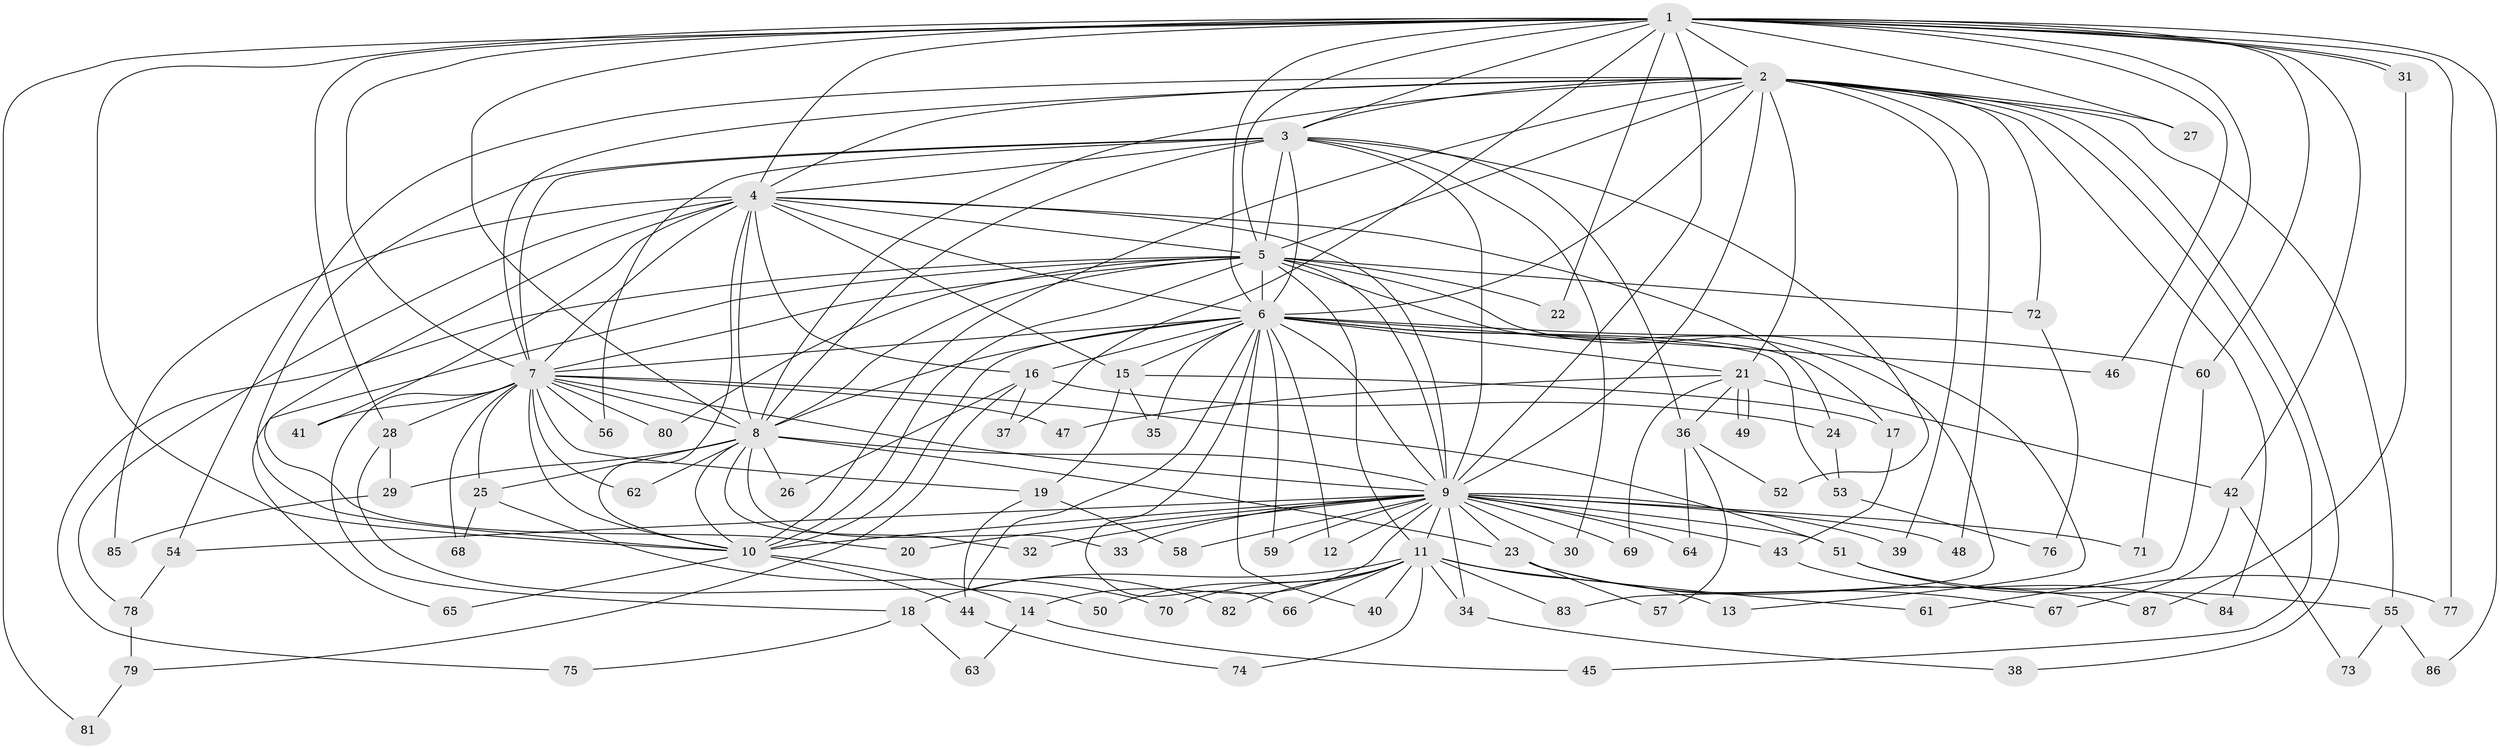 // Generated by graph-tools (version 1.1) at 2025/43/03/09/25 04:43:13]
// undirected, 87 vertices, 199 edges
graph export_dot {
graph [start="1"]
  node [color=gray90,style=filled];
  1;
  2;
  3;
  4;
  5;
  6;
  7;
  8;
  9;
  10;
  11;
  12;
  13;
  14;
  15;
  16;
  17;
  18;
  19;
  20;
  21;
  22;
  23;
  24;
  25;
  26;
  27;
  28;
  29;
  30;
  31;
  32;
  33;
  34;
  35;
  36;
  37;
  38;
  39;
  40;
  41;
  42;
  43;
  44;
  45;
  46;
  47;
  48;
  49;
  50;
  51;
  52;
  53;
  54;
  55;
  56;
  57;
  58;
  59;
  60;
  61;
  62;
  63;
  64;
  65;
  66;
  67;
  68;
  69;
  70;
  71;
  72;
  73;
  74;
  75;
  76;
  77;
  78;
  79;
  80;
  81;
  82;
  83;
  84;
  85;
  86;
  87;
  1 -- 2;
  1 -- 3;
  1 -- 4;
  1 -- 5;
  1 -- 6;
  1 -- 7;
  1 -- 8;
  1 -- 9;
  1 -- 10;
  1 -- 22;
  1 -- 27;
  1 -- 28;
  1 -- 31;
  1 -- 31;
  1 -- 37;
  1 -- 42;
  1 -- 46;
  1 -- 60;
  1 -- 71;
  1 -- 77;
  1 -- 81;
  1 -- 86;
  2 -- 3;
  2 -- 4;
  2 -- 5;
  2 -- 6;
  2 -- 7;
  2 -- 8;
  2 -- 9;
  2 -- 10;
  2 -- 21;
  2 -- 27;
  2 -- 38;
  2 -- 39;
  2 -- 45;
  2 -- 48;
  2 -- 54;
  2 -- 55;
  2 -- 72;
  2 -- 84;
  3 -- 4;
  3 -- 5;
  3 -- 6;
  3 -- 7;
  3 -- 8;
  3 -- 9;
  3 -- 10;
  3 -- 30;
  3 -- 36;
  3 -- 52;
  3 -- 56;
  4 -- 5;
  4 -- 6;
  4 -- 7;
  4 -- 8;
  4 -- 9;
  4 -- 10;
  4 -- 15;
  4 -- 16;
  4 -- 20;
  4 -- 24;
  4 -- 41;
  4 -- 78;
  4 -- 85;
  5 -- 6;
  5 -- 7;
  5 -- 8;
  5 -- 9;
  5 -- 10;
  5 -- 11;
  5 -- 13;
  5 -- 22;
  5 -- 65;
  5 -- 72;
  5 -- 75;
  5 -- 80;
  5 -- 83;
  6 -- 7;
  6 -- 8;
  6 -- 9;
  6 -- 10;
  6 -- 12;
  6 -- 15;
  6 -- 16;
  6 -- 17;
  6 -- 21;
  6 -- 35;
  6 -- 40;
  6 -- 46;
  6 -- 53;
  6 -- 59;
  6 -- 60;
  6 -- 66;
  6 -- 82;
  7 -- 8;
  7 -- 9;
  7 -- 10;
  7 -- 18;
  7 -- 19;
  7 -- 25;
  7 -- 28;
  7 -- 41;
  7 -- 47;
  7 -- 51;
  7 -- 56;
  7 -- 62;
  7 -- 68;
  7 -- 80;
  8 -- 9;
  8 -- 10;
  8 -- 23;
  8 -- 25;
  8 -- 26;
  8 -- 29;
  8 -- 32;
  8 -- 33;
  8 -- 62;
  9 -- 10;
  9 -- 11;
  9 -- 12;
  9 -- 14;
  9 -- 20;
  9 -- 23;
  9 -- 30;
  9 -- 32;
  9 -- 33;
  9 -- 34;
  9 -- 39;
  9 -- 43;
  9 -- 48;
  9 -- 51;
  9 -- 54;
  9 -- 58;
  9 -- 59;
  9 -- 64;
  9 -- 69;
  9 -- 71;
  10 -- 14;
  10 -- 44;
  10 -- 65;
  11 -- 13;
  11 -- 18;
  11 -- 34;
  11 -- 40;
  11 -- 50;
  11 -- 61;
  11 -- 66;
  11 -- 70;
  11 -- 74;
  11 -- 82;
  11 -- 83;
  14 -- 45;
  14 -- 63;
  15 -- 17;
  15 -- 19;
  15 -- 35;
  16 -- 24;
  16 -- 26;
  16 -- 37;
  16 -- 79;
  17 -- 43;
  18 -- 63;
  18 -- 75;
  19 -- 44;
  19 -- 58;
  21 -- 36;
  21 -- 42;
  21 -- 47;
  21 -- 49;
  21 -- 49;
  21 -- 69;
  23 -- 57;
  23 -- 67;
  23 -- 87;
  24 -- 53;
  25 -- 68;
  25 -- 70;
  28 -- 29;
  28 -- 50;
  29 -- 85;
  31 -- 87;
  34 -- 38;
  36 -- 52;
  36 -- 57;
  36 -- 64;
  42 -- 67;
  42 -- 73;
  43 -- 84;
  44 -- 74;
  51 -- 55;
  51 -- 77;
  53 -- 76;
  54 -- 78;
  55 -- 73;
  55 -- 86;
  60 -- 61;
  72 -- 76;
  78 -- 79;
  79 -- 81;
}
